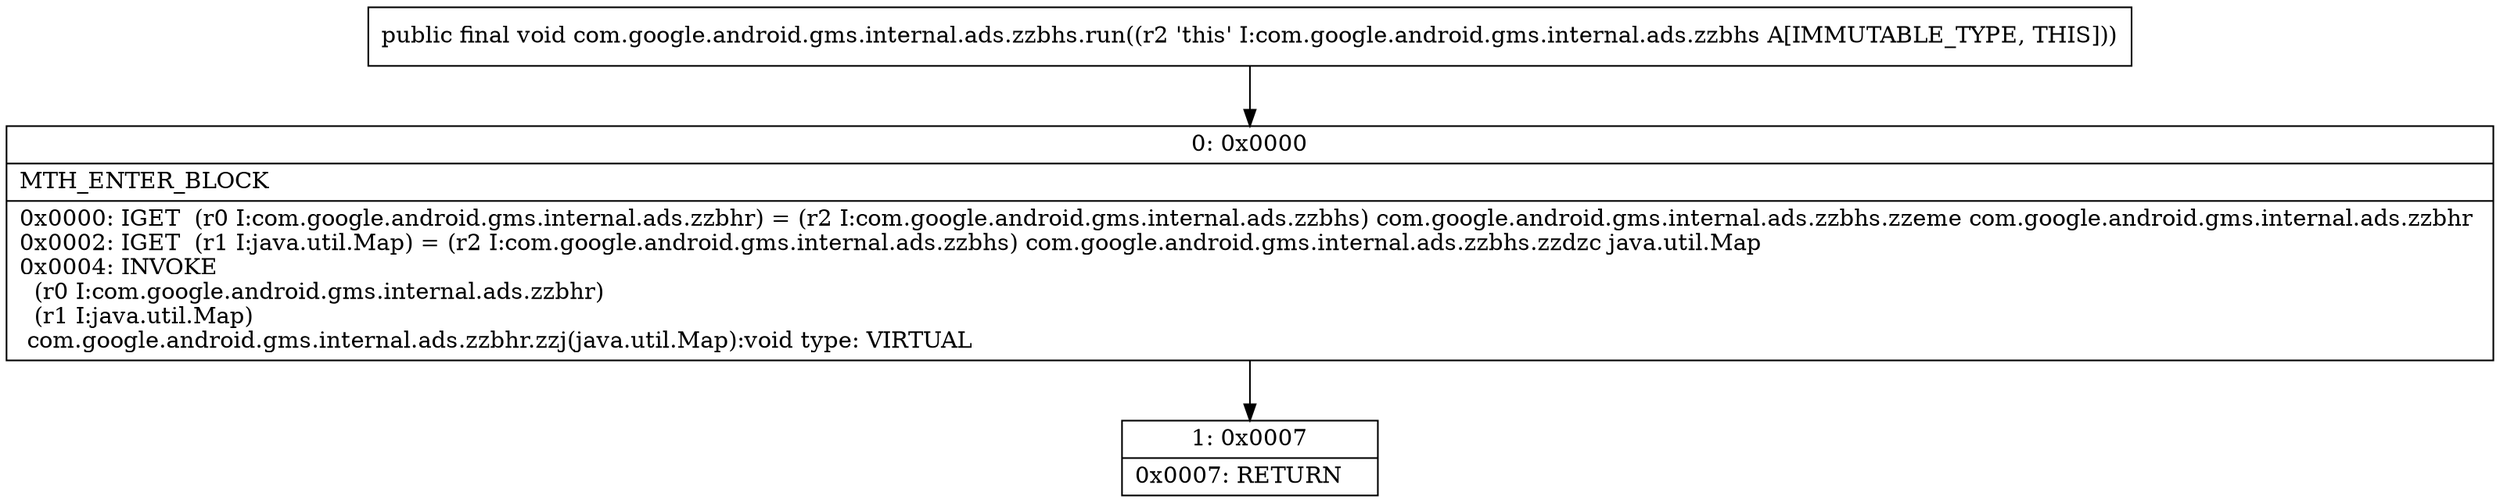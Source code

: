 digraph "CFG forcom.google.android.gms.internal.ads.zzbhs.run()V" {
Node_0 [shape=record,label="{0\:\ 0x0000|MTH_ENTER_BLOCK\l|0x0000: IGET  (r0 I:com.google.android.gms.internal.ads.zzbhr) = (r2 I:com.google.android.gms.internal.ads.zzbhs) com.google.android.gms.internal.ads.zzbhs.zzeme com.google.android.gms.internal.ads.zzbhr \l0x0002: IGET  (r1 I:java.util.Map) = (r2 I:com.google.android.gms.internal.ads.zzbhs) com.google.android.gms.internal.ads.zzbhs.zzdzc java.util.Map \l0x0004: INVOKE  \l  (r0 I:com.google.android.gms.internal.ads.zzbhr)\l  (r1 I:java.util.Map)\l com.google.android.gms.internal.ads.zzbhr.zzj(java.util.Map):void type: VIRTUAL \l}"];
Node_1 [shape=record,label="{1\:\ 0x0007|0x0007: RETURN   \l}"];
MethodNode[shape=record,label="{public final void com.google.android.gms.internal.ads.zzbhs.run((r2 'this' I:com.google.android.gms.internal.ads.zzbhs A[IMMUTABLE_TYPE, THIS])) }"];
MethodNode -> Node_0;
Node_0 -> Node_1;
}

